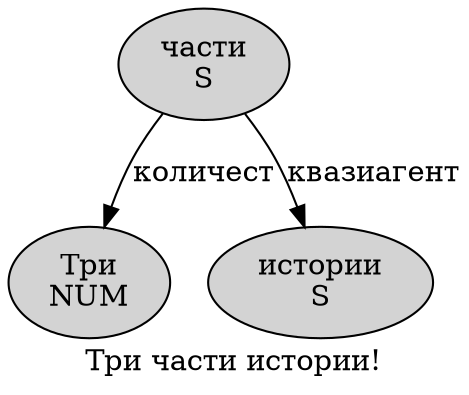 digraph SENTENCE_4278 {
	graph [label="Три части истории!"]
	node [style=filled]
		0 [label="Три
NUM" color="" fillcolor=lightgray penwidth=1 shape=ellipse]
		1 [label="части
S" color="" fillcolor=lightgray penwidth=1 shape=ellipse]
		2 [label="истории
S" color="" fillcolor=lightgray penwidth=1 shape=ellipse]
			1 -> 0 [label="количест"]
			1 -> 2 [label="квазиагент"]
}
